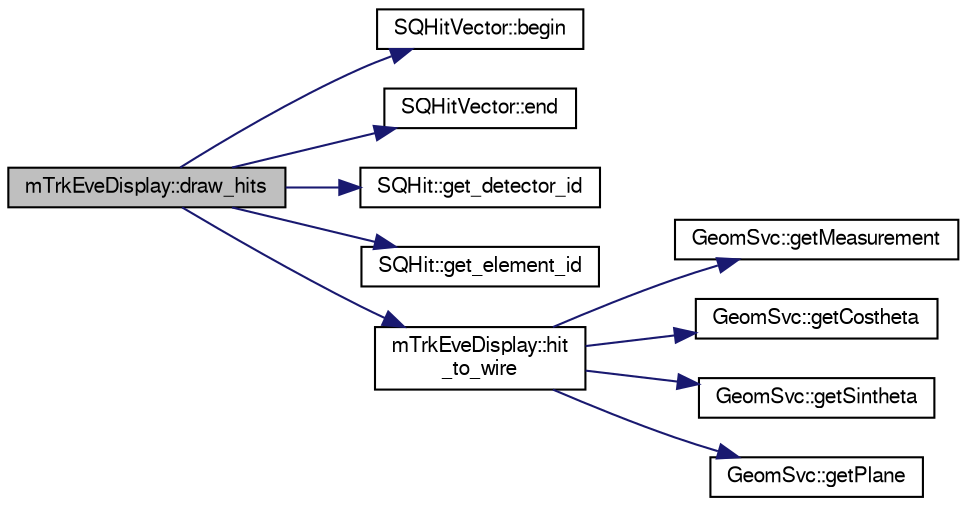 digraph "mTrkEveDisplay::draw_hits"
{
  bgcolor="transparent";
  edge [fontname="FreeSans",fontsize="10",labelfontname="FreeSans",labelfontsize="10"];
  node [fontname="FreeSans",fontsize="10",shape=record];
  rankdir="LR";
  Node1 [label="mTrkEveDisplay::draw_hits",height=0.2,width=0.4,color="black", fillcolor="grey75", style="filled" fontcolor="black"];
  Node1 -> Node2 [color="midnightblue",fontsize="10",style="solid",fontname="FreeSans"];
  Node2 [label="SQHitVector::begin",height=0.2,width=0.4,color="black",URL="$d9/dbc/classSQHitVector.html#a194d01789d543dd623068b46c450e434"];
  Node1 -> Node3 [color="midnightblue",fontsize="10",style="solid",fontname="FreeSans"];
  Node3 [label="SQHitVector::end",height=0.2,width=0.4,color="black",URL="$d9/dbc/classSQHitVector.html#afc94725c2663f4280cabaa5754a57f17"];
  Node1 -> Node4 [color="midnightblue",fontsize="10",style="solid",fontname="FreeSans"];
  Node4 [label="SQHit::get_detector_id",height=0.2,width=0.4,color="black",URL="$de/d79/classSQHit.html#acae7667f8a85fd1de5ae611b8c51fb33"];
  Node1 -> Node5 [color="midnightblue",fontsize="10",style="solid",fontname="FreeSans"];
  Node5 [label="SQHit::get_element_id",height=0.2,width=0.4,color="black",URL="$de/d79/classSQHit.html#a4ce14b27ab63d03e5f3aab541b2efe26"];
  Node1 -> Node6 [color="midnightblue",fontsize="10",style="solid",fontname="FreeSans"];
  Node6 [label="mTrkEveDisplay::hit\l_to_wire",height=0.2,width=0.4,color="black",URL="$d3/de7/classmTrkEveDisplay.html#a2d81773e8944852045fb20a235565ad8"];
  Node6 -> Node7 [color="midnightblue",fontsize="10",style="solid",fontname="FreeSans"];
  Node7 [label="GeomSvc::getMeasurement",height=0.2,width=0.4,color="black",URL="$d0/da0/classGeomSvc.html#a5a50feb4de0351f6d3d739dbc66d6247",tooltip="Convert the detectorID and elementID to the actual hit position. "];
  Node6 -> Node8 [color="midnightblue",fontsize="10",style="solid",fontname="FreeSans"];
  Node8 [label="GeomSvc::getCostheta",height=0.2,width=0.4,color="black",URL="$d0/da0/classGeomSvc.html#a23e7d026a79544283e2b654f3d0d5c8e"];
  Node6 -> Node9 [color="midnightblue",fontsize="10",style="solid",fontname="FreeSans"];
  Node9 [label="GeomSvc::getSintheta",height=0.2,width=0.4,color="black",URL="$d0/da0/classGeomSvc.html#a41346cb0bb159f91049cfc0a284c1b29"];
  Node6 -> Node10 [color="midnightblue",fontsize="10",style="solid",fontname="FreeSans"];
  Node10 [label="GeomSvc::getPlane",height=0.2,width=0.4,color="black",URL="$d0/da0/classGeomSvc.html#a17c4a4237ff0337468553fe73454fa66"];
}
